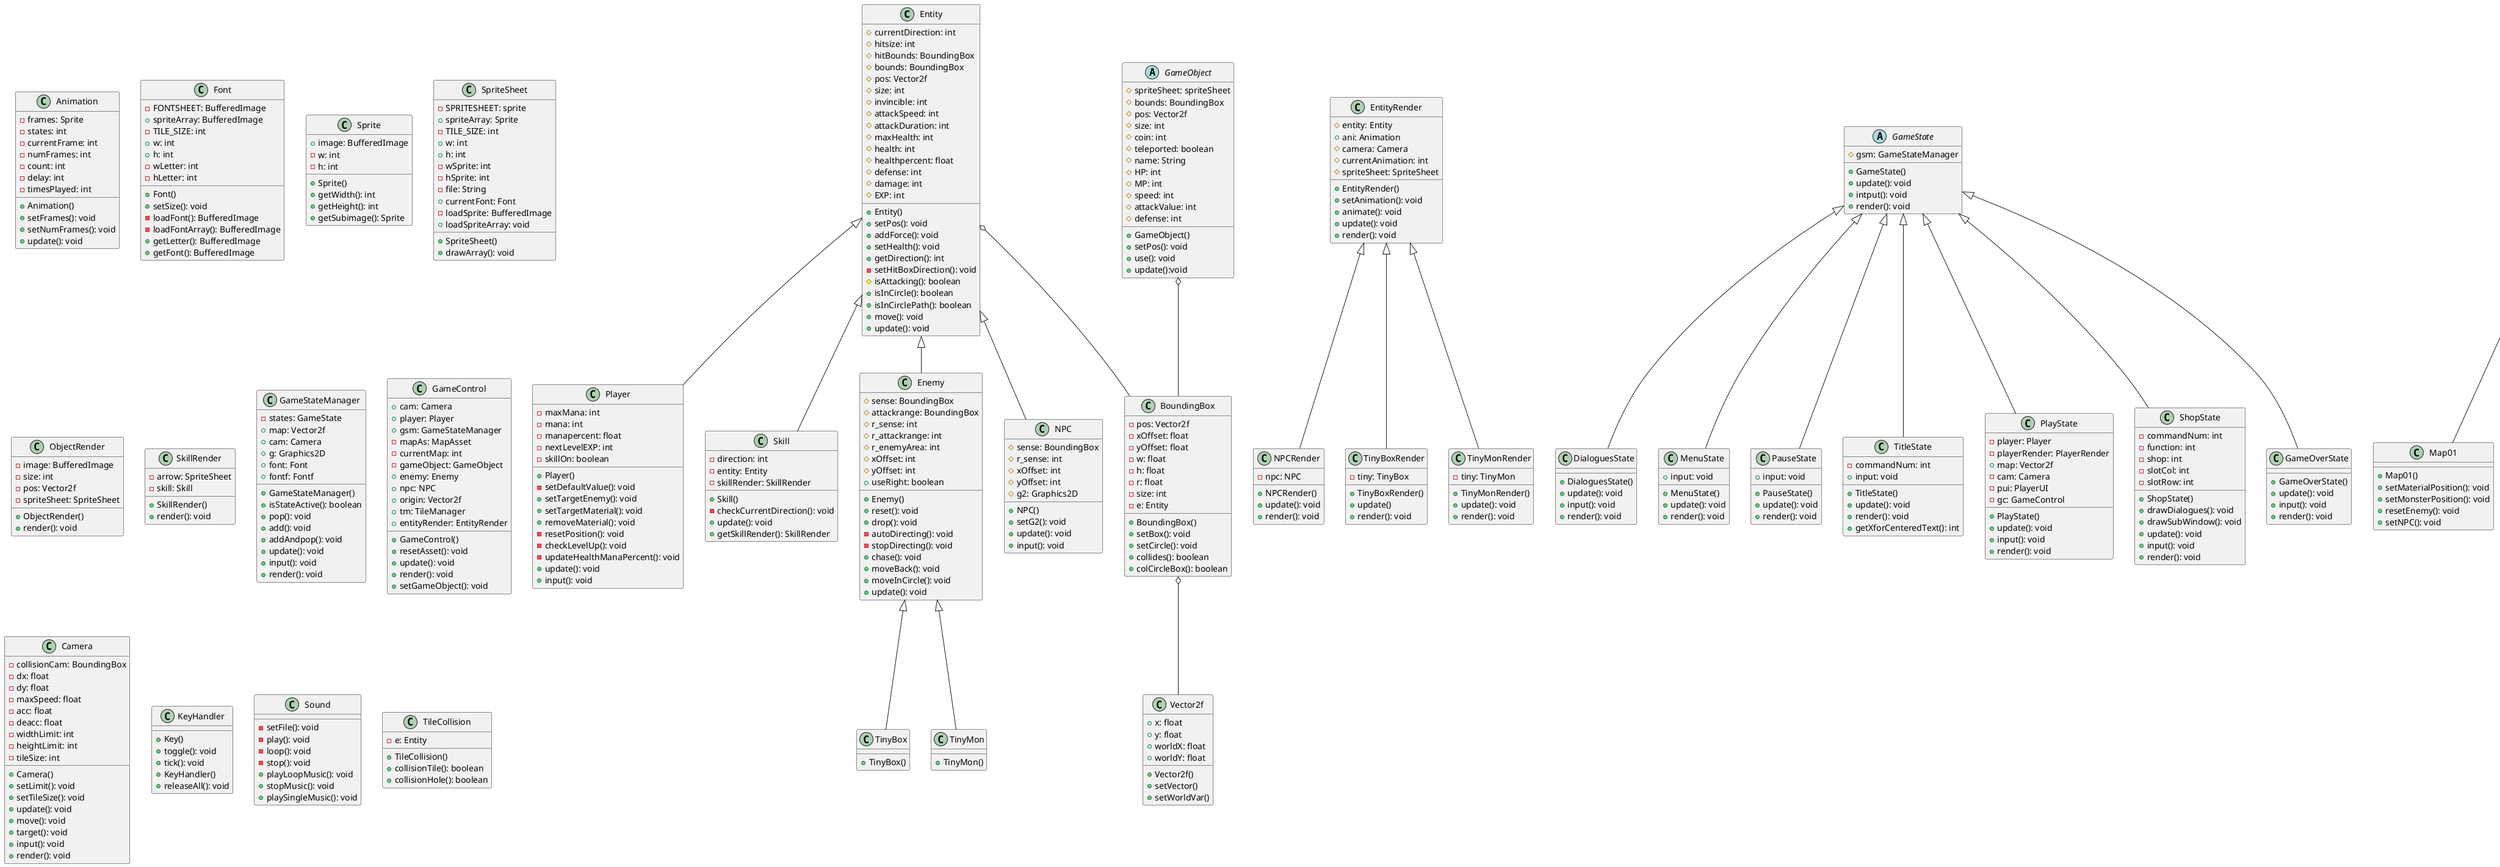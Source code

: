 @startuml
    class Entity{
        # currentDirection: int
        # hitsize: int
        # hitBounds: BoundingBox
        # bounds: BoundingBox
        # pos: Vector2f
        # size: int
        # invincible: int
        # attackSpeed: int
        # attackDuration: int
        # maxHealth: int
        # health: int
        # healthpercent: float
        # defense: int
        # damage: int
        # EXP: int
        + Entity()
        + setPos(): void
        + addForce(): void
        + setHealth(): void
        + getDirection(): int
        - setHitBoxDirection(): void
        # isAttacking(): boolean
        +  isInCircle(): boolean
        +  isInCirclePath(): boolean
        + move(): void
        + update(): void
    }
    class Player extends Entity{
        - maxMana: int
        - mana: int
        - manapercent: float
        - nextLevelEXP: int
        - skillOn: boolean
        + Player()
        - setDefaultValue(): void
        + setTargetEnemy(): void
        + setTargetMaterial(): void
        + removeMaterial(): void
        - resetPosition(): void
        - checkLevelUp(): void
        - updateHealthManaPercent(): void
        + update(): void
        + input(): void 
    }
    abstract class GameObject{
        # spriteSheet: spriteSheet
        # bounds: BoundingBox
        # pos: Vector2f
        # size: int
        # coin: int
        # teleported: boolean
        # name: String
        # HP: int
        # MP: int
        # speed: int
        # attackValue: int
        # defense: int
        + GameObject()
        + setPos(): void
        + use(): void
        + update():void
    }
    class Skill extends Entity{
        - direction: int
        - entity: Entity
        - skillRender: SkillRender
        + Skill()
        - checkCurrentDirection(): void
        + update(): void
        + getSkillRender(): SkillRender
    }

    '-----------------enemy----------------
    class Enemy extends Entity{
        # sense: BoundingBox
        # attackrange: BoundingBox
        # r_sense: int
        # r_attackrange: int
        # r_enemyArea: int
        # xOffset: int
        # yOffset: int
        + useRight: boolean
        + Enemy()
        + reset(): void
        + drop(): void
        - autoDirecting(): void
        - stopDirecting(): void
        + chase(): void
        + moveBack(): void
        + moveInCircle(): void
        + update(): void
    }
    class TinyBox extends Enemy{
        + TinyBox()
    }
    class TinyMon extends Enemy{
        + TinyMon()
    }
    '--------------npc------------
    class NPC extends Entity{
        # sense: BoundingBox
        # r_sense: int
        # xOffset: int
        # yOffset: int
        # g2: Graphics2D
        + NPC()
        + setG2(): void
        + update(): void
        + input(): void
    }

    '-------------graphics-------------
    class Animation{
        - frames: Sprite
        - states: int
        - currentFrame: int
        - numFrames: int
        - count: int
        - delay: int
        - timesPlayed: int
        + Animation()
        + setFrames(): void
        + setNumFrames(): void
        + update(): void
    }
    class Font{
        - FONTSHEET: BufferedImage
        + spriteArray: BufferedImage
        - TILE_SIZE: int
        + w: int
        + h: int
        - wLetter: int
        - hLetter: int
        + Font()
        + setSize(): void
        - loadFont(): BufferedImage
        - loadFontArray(): BufferedImage
        + getLetter(): BufferedImage
        + getFont(): BufferedImage
    }
    class Sprite{
        + image: BufferedImage
        - w: int
        - h: int
        + Sprite()
        + getWidth(): int
        + getHeight(): int
        + getSubimage(): Sprite
    }
    class SpriteSheet{
        - SPRITESHEET: sprite
        + spriteArray: Sprite
        - TILE_SIZE: int
        + w: int
        + h: int
        - wSprite: int
        - hSprite: int
        - file: String
        + currentFont: Font
        + SpriteSheet()
        - loadSprite: BufferedImage
        + loadSpriteArray: void
        + drawArray(): void
    }

    '-------------math---------------
    class BoundingBox {
        - pos: Vector2f
        - xOffset: float
        - yOffset: float
        - w: float
        - h: float
        - r: float
        - size: int
        - e: Entity
        + BoundingBox()
        + setBox(): void
        + setCircle(): void
        + collides(): boolean
        + colCircleBox(): boolean
    }
    class Vector2f{
        + x: float
        + y: float
        + worldX: float
        + worldY: float
        + Vector2f()
        + setVector()
        + setWorldVar()
    }

    '-----------------render-------------
    class EntityRender{
        # entity: Entity
        + ani: Animation
        # camera: Camera 
        # currentAnimation: int
        # spriteSheet: SpriteSheet
        + EntityRender()
        + setAnimation(): void
        + animate(): void
        + update(): void
        + render(): void
    }
    class NPCRender extends EntityRender{
        - npc: NPC
        + NPCRender()
        + update(): void
        + render(): void
    }
    class ObjectRender{
        - image: BufferedImage
        - size: int
        - pos: Vector2f
        - spriteSheet: SpriteSheet
        + ObjectRender()
        + render(): void
    }
    class SkillRender{
        - arrow: SpriteSheet
        - skill: Skill
        + SkillRender()
        + render(): void
    }
    class TinyBoxRender extends EntityRender{
        - tiny: TinyBox
        + TinyBoxRender()
        + update()
        + render(): void
    }
    class TinyMonRender extends EntityRender{
        - tiny: TinyMon
        + TinyMonRender()
        + update(): void
        + render(): void
    }

    '--------------states------------
    class DialoguesState extends GameState{
        + DialoguesState()
        + update(): void
        + input(): void
        + render(): void
    }
    abstract class GameState{
        # gsm: GameStateManager
        + GameState()
        + update(): void
        + intput(): void
        + render(): void
    }
    class GameStateManager{
        - states: GameState
        + map: Vector2f
        + cam: Camera
        + g: Graphics2D
        + font: Font
        + fontf: Fontf
        + GameStateManager()
        + isStateActive(): boolean
        + pop(): void
        + add(): void
        + addAndpop(): void
        + update(): void
        + input(): void
        + render(): void
    }
    class MenuState extends GameState {
        + MenuState()
        + update(): void
        + input: void
        + render(): void
    }
    class PauseState extends GameState {
        + PauseState()
        + update(): void
        + input: void
        + render(): void
    }
    class TitleState extends GameState{
        - commandNum: int
        + TitleState()
        + update(): void
        + input: void
        + render(): void
        + getXforCenteredText(): int
    }
    class PlayState extends GameState{
        - player: Player
        - playerRender: PlayerRender
        + map: Vector2f
        - cam: Camera
        - pui: PlayerUI
        - gc: GameControl
        + PlayState()
        + update(): void
        + input(): void
        + render(): void
    }
    class ShopState extends GameState{
        - commandNum: int
        - function: int
        - shop: int
        - slotCol: int
        - slotRow: int
        + ShopState()
        + drawDialogues(): void
        + drawSubWindow(): void
        + update(): void
        + input(): void
        + render(): void
    }
    class GameOverState extends GameState {
        + GameOverState()
        + update(): void
        + input(): void
        + render(): void
    }

    ' -----------data------------
    class GameControl{
        + cam: Camera
        + player: Player
        + gsm: GameStateManager
        - mapAs: MapAsset
        - currentMap: int
        - gameObject: GameObject 
        + enemy: Enemy
        + npc: NPC
        + origin: Vector2f
        + tm: TileManager
        + entityRender: EntityRender
        + GameControl()
        + resetAsset(): void
        + update(): void
        + render(): void
        + setGameObject(): void
    }
    abstract class MapAsset{
        # gc: GameControl
        + MapAsset()
        + setTinyBox(): void
        + setTinyMoon(): void
    }
    class Map01 extends MapAsset {
        + Map01()
        + setMaterialPosition(): void
        + setMonsterPosition(): void
        + resetEnemy(): void
        + setNPC(): void
    }
    class Map02 extends MapAsset {
        + Map02()
        + setMaterialPosition(): void
        + setMonsterPosition(): void
        + resetEnemy(): void
        + setNPC(): void
    }
    class Map03 extends MapAsset {
        + Map03()
        + setMaterialPosition(): void
        + setMonsterPosition(): void
        + resetEnemy(): void
        + setNPC(): void
    }

    ' ------------util--------------
    class Camera{
        - collisionCam: BoundingBox
        - dx: float
        - dy: float
        - maxSpeed: float
        - acc: float
        - deacc: float
        - widthLimit: int
        - heightLimit: int
        - tileSize: int
        + Camera()
        + setLimit(): void
        + setTileSize(): void
        + update(): void
        + move(): void
        + target(): void
        + input(): void
        + render(): void
    }
    class KeyHandler{
        + Key()
        + toggle(): void
        + tick(): void
        + KeyHandler()
        + releaseAll(): void
    }
    class Sound{
        - setFile(): void
        - play(): void
        - loop(): void
        - stop(): void
        + playLoopMusic(): void
        + stopMusic(): void
        + playSingleMusic(): void
    }
    class TileCollision{
        - e: Entity
        + TileCollision()
        + collisionTile(): boolean
        + collisionHole(): boolean
    }
    GameObject o-- BoundingBox
    Entity o-- BoundingBox
    BoundingBox o-- Vector2f

@enduml